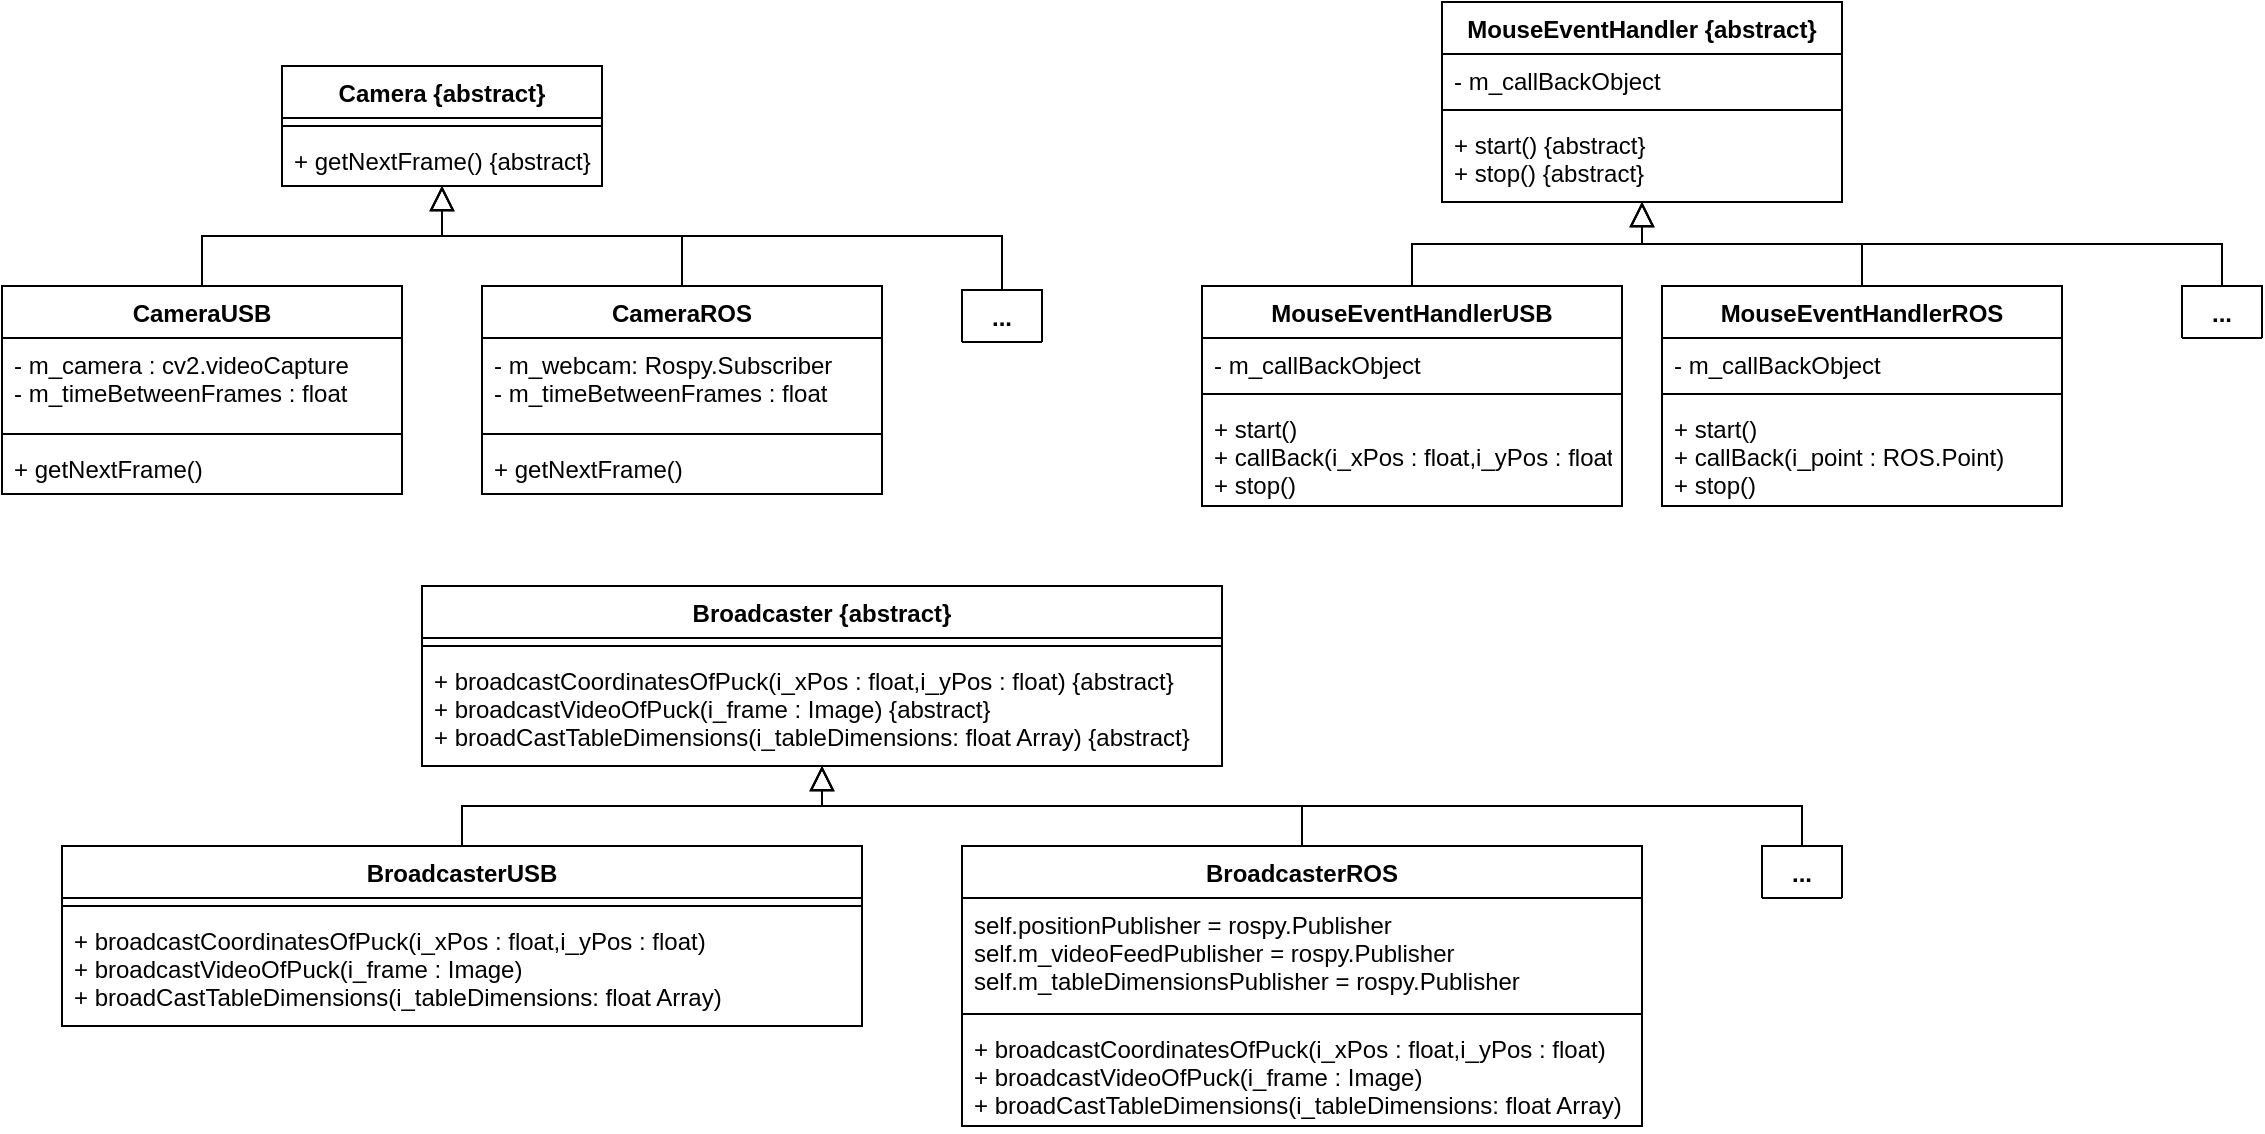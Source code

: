 <mxfile version="12.6.5" type="device"><diagram id="C5RBs43oDa-KdzZeNtuy" name="Page-1"><mxGraphModel dx="1038" dy="607" grid="1" gridSize="10" guides="1" tooltips="1" connect="1" arrows="1" fold="1" page="1" pageScale="1" pageWidth="827" pageHeight="1169" math="0" shadow="0"><root><mxCell id="WIyWlLk6GJQsqaUBKTNV-0"/><mxCell id="WIyWlLk6GJQsqaUBKTNV-1" parent="WIyWlLk6GJQsqaUBKTNV-0"/><mxCell id="ECAxJpWKm75R5p4ILyRv-1" value="Camera {abstract}" style="swimlane;fontStyle=1;align=center;verticalAlign=top;childLayout=stackLayout;horizontal=1;startSize=26;horizontalStack=0;resizeParent=1;resizeParentMax=0;resizeLast=0;collapsible=1;marginBottom=0;" vertex="1" parent="WIyWlLk6GJQsqaUBKTNV-1"><mxGeometry x="160" y="80" width="160" height="60" as="geometry"/></mxCell><mxCell id="ECAxJpWKm75R5p4ILyRv-3" value="" style="line;strokeWidth=1;fillColor=none;align=left;verticalAlign=middle;spacingTop=-1;spacingLeft=3;spacingRight=3;rotatable=0;labelPosition=right;points=[];portConstraint=eastwest;" vertex="1" parent="ECAxJpWKm75R5p4ILyRv-1"><mxGeometry y="26" width="160" height="8" as="geometry"/></mxCell><mxCell id="ECAxJpWKm75R5p4ILyRv-4" value="+ getNextFrame() {abstract}" style="text;strokeColor=none;fillColor=none;align=left;verticalAlign=top;spacingLeft=4;spacingRight=4;overflow=hidden;rotatable=0;points=[[0,0.5],[1,0.5]];portConstraint=eastwest;" vertex="1" parent="ECAxJpWKm75R5p4ILyRv-1"><mxGeometry y="34" width="160" height="26" as="geometry"/></mxCell><mxCell id="ECAxJpWKm75R5p4ILyRv-18" style="edgeStyle=orthogonalEdgeStyle;rounded=0;orthogonalLoop=1;jettySize=auto;html=1;endArrow=block;endFill=0;endSize=10;" edge="1" parent="WIyWlLk6GJQsqaUBKTNV-1" source="ECAxJpWKm75R5p4ILyRv-10" target="ECAxJpWKm75R5p4ILyRv-1"><mxGeometry relative="1" as="geometry"/></mxCell><mxCell id="ECAxJpWKm75R5p4ILyRv-10" value="CameraUSB" style="swimlane;fontStyle=1;align=center;verticalAlign=top;childLayout=stackLayout;horizontal=1;startSize=26;horizontalStack=0;resizeParent=1;resizeParentMax=0;resizeLast=0;collapsible=1;marginBottom=0;" vertex="1" parent="WIyWlLk6GJQsqaUBKTNV-1"><mxGeometry x="20" y="190" width="200" height="104" as="geometry"/></mxCell><mxCell id="ECAxJpWKm75R5p4ILyRv-11" value="- m_camera : cv2.videoCapture&#10;- m_timeBetweenFrames : float" style="text;strokeColor=none;fillColor=none;align=left;verticalAlign=top;spacingLeft=4;spacingRight=4;overflow=hidden;rotatable=0;points=[[0,0.5],[1,0.5]];portConstraint=eastwest;" vertex="1" parent="ECAxJpWKm75R5p4ILyRv-10"><mxGeometry y="26" width="200" height="44" as="geometry"/></mxCell><mxCell id="ECAxJpWKm75R5p4ILyRv-12" value="" style="line;strokeWidth=1;fillColor=none;align=left;verticalAlign=middle;spacingTop=-1;spacingLeft=3;spacingRight=3;rotatable=0;labelPosition=right;points=[];portConstraint=eastwest;" vertex="1" parent="ECAxJpWKm75R5p4ILyRv-10"><mxGeometry y="70" width="200" height="8" as="geometry"/></mxCell><mxCell id="ECAxJpWKm75R5p4ILyRv-13" value="+ getNextFrame() " style="text;strokeColor=none;fillColor=none;align=left;verticalAlign=top;spacingLeft=4;spacingRight=4;overflow=hidden;rotatable=0;points=[[0,0.5],[1,0.5]];portConstraint=eastwest;" vertex="1" parent="ECAxJpWKm75R5p4ILyRv-10"><mxGeometry y="78" width="200" height="26" as="geometry"/></mxCell><mxCell id="ECAxJpWKm75R5p4ILyRv-19" style="edgeStyle=orthogonalEdgeStyle;rounded=0;orthogonalLoop=1;jettySize=auto;html=1;endArrow=block;endFill=0;strokeColor=#000000;endSize=10;" edge="1" parent="WIyWlLk6GJQsqaUBKTNV-1" source="ECAxJpWKm75R5p4ILyRv-14" target="ECAxJpWKm75R5p4ILyRv-1"><mxGeometry relative="1" as="geometry"/></mxCell><mxCell id="ECAxJpWKm75R5p4ILyRv-14" value="CameraROS" style="swimlane;fontStyle=1;align=center;verticalAlign=top;childLayout=stackLayout;horizontal=1;startSize=26;horizontalStack=0;resizeParent=1;resizeParentMax=0;resizeLast=0;collapsible=1;marginBottom=0;" vertex="1" parent="WIyWlLk6GJQsqaUBKTNV-1"><mxGeometry x="260" y="190" width="200" height="104" as="geometry"/></mxCell><mxCell id="ECAxJpWKm75R5p4ILyRv-15" value="- m_webcam: Rospy.Subscriber&#10;- m_timeBetweenFrames : float" style="text;strokeColor=none;fillColor=none;align=left;verticalAlign=top;spacingLeft=4;spacingRight=4;overflow=hidden;rotatable=0;points=[[0,0.5],[1,0.5]];portConstraint=eastwest;" vertex="1" parent="ECAxJpWKm75R5p4ILyRv-14"><mxGeometry y="26" width="200" height="44" as="geometry"/></mxCell><mxCell id="ECAxJpWKm75R5p4ILyRv-16" value="" style="line;strokeWidth=1;fillColor=none;align=left;verticalAlign=middle;spacingTop=-1;spacingLeft=3;spacingRight=3;rotatable=0;labelPosition=right;points=[];portConstraint=eastwest;" vertex="1" parent="ECAxJpWKm75R5p4ILyRv-14"><mxGeometry y="70" width="200" height="8" as="geometry"/></mxCell><mxCell id="ECAxJpWKm75R5p4ILyRv-17" value="+ getNextFrame() " style="text;strokeColor=none;fillColor=none;align=left;verticalAlign=top;spacingLeft=4;spacingRight=4;overflow=hidden;rotatable=0;points=[[0,0.5],[1,0.5]];portConstraint=eastwest;" vertex="1" parent="ECAxJpWKm75R5p4ILyRv-14"><mxGeometry y="78" width="200" height="26" as="geometry"/></mxCell><mxCell id="ECAxJpWKm75R5p4ILyRv-26" value="Broadcaster {abstract}" style="swimlane;fontStyle=1;align=center;verticalAlign=top;childLayout=stackLayout;horizontal=1;startSize=26;horizontalStack=0;resizeParent=1;resizeParentMax=0;resizeLast=0;collapsible=1;marginBottom=0;" vertex="1" parent="WIyWlLk6GJQsqaUBKTNV-1"><mxGeometry x="230" y="340" width="400" height="90" as="geometry"/></mxCell><mxCell id="ECAxJpWKm75R5p4ILyRv-27" value="" style="line;strokeWidth=1;fillColor=none;align=left;verticalAlign=middle;spacingTop=-1;spacingLeft=3;spacingRight=3;rotatable=0;labelPosition=right;points=[];portConstraint=eastwest;" vertex="1" parent="ECAxJpWKm75R5p4ILyRv-26"><mxGeometry y="26" width="400" height="8" as="geometry"/></mxCell><mxCell id="ECAxJpWKm75R5p4ILyRv-28" value="+ broadcastCoordinatesOfPuck(i_xPos : float,i_yPos : float) {abstract}&#10;+ broadcastVideoOfPuck(i_frame : Image) {abstract}&#10;+ broadCastTableDimensions(i_tableDimensions: float Array) {abstract}" style="text;strokeColor=none;fillColor=none;align=left;verticalAlign=top;spacingLeft=4;spacingRight=4;overflow=hidden;rotatable=0;points=[[0,0.5],[1,0.5]];portConstraint=eastwest;" vertex="1" parent="ECAxJpWKm75R5p4ILyRv-26"><mxGeometry y="34" width="400" height="56" as="geometry"/></mxCell><mxCell id="ECAxJpWKm75R5p4ILyRv-65" style="edgeStyle=orthogonalEdgeStyle;rounded=0;orthogonalLoop=1;jettySize=auto;html=1;endArrow=block;endFill=0;endSize=10;strokeColor=#000000;" edge="1" parent="WIyWlLk6GJQsqaUBKTNV-1" source="ECAxJpWKm75R5p4ILyRv-52" target="ECAxJpWKm75R5p4ILyRv-26"><mxGeometry relative="1" as="geometry"/></mxCell><mxCell id="ECAxJpWKm75R5p4ILyRv-52" value="BroadcasterUSB" style="swimlane;fontStyle=1;align=center;verticalAlign=top;childLayout=stackLayout;horizontal=1;startSize=26;horizontalStack=0;resizeParent=1;resizeParentMax=0;resizeLast=0;collapsible=1;marginBottom=0;" vertex="1" parent="WIyWlLk6GJQsqaUBKTNV-1"><mxGeometry x="50" y="470" width="400" height="90" as="geometry"/></mxCell><mxCell id="ECAxJpWKm75R5p4ILyRv-53" value="" style="line;strokeWidth=1;fillColor=none;align=left;verticalAlign=middle;spacingTop=-1;spacingLeft=3;spacingRight=3;rotatable=0;labelPosition=right;points=[];portConstraint=eastwest;" vertex="1" parent="ECAxJpWKm75R5p4ILyRv-52"><mxGeometry y="26" width="400" height="8" as="geometry"/></mxCell><mxCell id="ECAxJpWKm75R5p4ILyRv-54" value="+ broadcastCoordinatesOfPuck(i_xPos : float,i_yPos : float) &#10;+ broadcastVideoOfPuck(i_frame : Image) &#10;+ broadCastTableDimensions(i_tableDimensions: float Array) " style="text;strokeColor=none;fillColor=none;align=left;verticalAlign=top;spacingLeft=4;spacingRight=4;overflow=hidden;rotatable=0;points=[[0,0.5],[1,0.5]];portConstraint=eastwest;" vertex="1" parent="ECAxJpWKm75R5p4ILyRv-52"><mxGeometry y="34" width="400" height="56" as="geometry"/></mxCell><mxCell id="ECAxJpWKm75R5p4ILyRv-66" style="edgeStyle=orthogonalEdgeStyle;rounded=0;orthogonalLoop=1;jettySize=auto;html=1;endArrow=block;endFill=0;endSize=10;strokeColor=#000000;" edge="1" parent="WIyWlLk6GJQsqaUBKTNV-1" source="ECAxJpWKm75R5p4ILyRv-61" target="ECAxJpWKm75R5p4ILyRv-26"><mxGeometry relative="1" as="geometry"/></mxCell><mxCell id="ECAxJpWKm75R5p4ILyRv-61" value="BroadcasterROS" style="swimlane;fontStyle=1;align=center;verticalAlign=top;childLayout=stackLayout;horizontal=1;startSize=26;horizontalStack=0;resizeParent=1;resizeParentMax=0;resizeLast=0;collapsible=1;marginBottom=0;" vertex="1" parent="WIyWlLk6GJQsqaUBKTNV-1"><mxGeometry x="500" y="470" width="340" height="140" as="geometry"/></mxCell><mxCell id="ECAxJpWKm75R5p4ILyRv-62" value="self.positionPublisher = rospy.Publisher&#10;self.m_videoFeedPublisher = rospy.Publisher&#10;self.m_tableDimensionsPublisher = rospy.Publisher" style="text;strokeColor=none;fillColor=none;align=left;verticalAlign=top;spacingLeft=4;spacingRight=4;overflow=hidden;rotatable=0;points=[[0,0.5],[1,0.5]];portConstraint=eastwest;" vertex="1" parent="ECAxJpWKm75R5p4ILyRv-61"><mxGeometry y="26" width="340" height="54" as="geometry"/></mxCell><mxCell id="ECAxJpWKm75R5p4ILyRv-63" value="" style="line;strokeWidth=1;fillColor=none;align=left;verticalAlign=middle;spacingTop=-1;spacingLeft=3;spacingRight=3;rotatable=0;labelPosition=right;points=[];portConstraint=eastwest;" vertex="1" parent="ECAxJpWKm75R5p4ILyRv-61"><mxGeometry y="80" width="340" height="8" as="geometry"/></mxCell><mxCell id="ECAxJpWKm75R5p4ILyRv-64" value="+ broadcastCoordinatesOfPuck(i_xPos : float,i_yPos : float) &#10;+ broadcastVideoOfPuck(i_frame : Image) &#10;+ broadCastTableDimensions(i_tableDimensions: float Array) " style="text;strokeColor=none;fillColor=none;align=left;verticalAlign=top;spacingLeft=4;spacingRight=4;overflow=hidden;rotatable=0;points=[[0,0.5],[1,0.5]];portConstraint=eastwest;" vertex="1" parent="ECAxJpWKm75R5p4ILyRv-61"><mxGeometry y="88" width="340" height="52" as="geometry"/></mxCell><mxCell id="ECAxJpWKm75R5p4ILyRv-67" value="MouseEventHandler {abstract}" style="swimlane;fontStyle=1;align=center;verticalAlign=top;childLayout=stackLayout;horizontal=1;startSize=26;horizontalStack=0;resizeParent=1;resizeParentMax=0;resizeLast=0;collapsible=1;marginBottom=0;" vertex="1" parent="WIyWlLk6GJQsqaUBKTNV-1"><mxGeometry x="740" y="48" width="200" height="100" as="geometry"/></mxCell><mxCell id="ECAxJpWKm75R5p4ILyRv-68" value="- m_callBackObject" style="text;strokeColor=none;fillColor=none;align=left;verticalAlign=top;spacingLeft=4;spacingRight=4;overflow=hidden;rotatable=0;points=[[0,0.5],[1,0.5]];portConstraint=eastwest;" vertex="1" parent="ECAxJpWKm75R5p4ILyRv-67"><mxGeometry y="26" width="200" height="24" as="geometry"/></mxCell><mxCell id="ECAxJpWKm75R5p4ILyRv-69" value="" style="line;strokeWidth=1;fillColor=none;align=left;verticalAlign=middle;spacingTop=-1;spacingLeft=3;spacingRight=3;rotatable=0;labelPosition=right;points=[];portConstraint=eastwest;" vertex="1" parent="ECAxJpWKm75R5p4ILyRv-67"><mxGeometry y="50" width="200" height="8" as="geometry"/></mxCell><mxCell id="ECAxJpWKm75R5p4ILyRv-70" value="+ start() {abstract}&#10;+ stop() {abstract}" style="text;strokeColor=none;fillColor=none;align=left;verticalAlign=top;spacingLeft=4;spacingRight=4;overflow=hidden;rotatable=0;points=[[0,0.5],[1,0.5]];portConstraint=eastwest;" vertex="1" parent="ECAxJpWKm75R5p4ILyRv-67"><mxGeometry y="58" width="200" height="42" as="geometry"/></mxCell><mxCell id="ECAxJpWKm75R5p4ILyRv-79" style="edgeStyle=orthogonalEdgeStyle;rounded=0;orthogonalLoop=1;jettySize=auto;html=1;endArrow=block;endFill=0;endSize=10;strokeColor=#000000;" edge="1" parent="WIyWlLk6GJQsqaUBKTNV-1" source="ECAxJpWKm75R5p4ILyRv-71" target="ECAxJpWKm75R5p4ILyRv-67"><mxGeometry relative="1" as="geometry"/></mxCell><mxCell id="ECAxJpWKm75R5p4ILyRv-71" value="MouseEventHandlerUSB" style="swimlane;fontStyle=1;align=center;verticalAlign=top;childLayout=stackLayout;horizontal=1;startSize=26;horizontalStack=0;resizeParent=1;resizeParentMax=0;resizeLast=0;collapsible=1;marginBottom=0;" vertex="1" parent="WIyWlLk6GJQsqaUBKTNV-1"><mxGeometry x="620" y="190" width="210" height="110" as="geometry"/></mxCell><mxCell id="ECAxJpWKm75R5p4ILyRv-72" value="- m_callBackObject" style="text;strokeColor=none;fillColor=none;align=left;verticalAlign=top;spacingLeft=4;spacingRight=4;overflow=hidden;rotatable=0;points=[[0,0.5],[1,0.5]];portConstraint=eastwest;" vertex="1" parent="ECAxJpWKm75R5p4ILyRv-71"><mxGeometry y="26" width="210" height="24" as="geometry"/></mxCell><mxCell id="ECAxJpWKm75R5p4ILyRv-73" value="" style="line;strokeWidth=1;fillColor=none;align=left;verticalAlign=middle;spacingTop=-1;spacingLeft=3;spacingRight=3;rotatable=0;labelPosition=right;points=[];portConstraint=eastwest;" vertex="1" parent="ECAxJpWKm75R5p4ILyRv-71"><mxGeometry y="50" width="210" height="8" as="geometry"/></mxCell><mxCell id="ECAxJpWKm75R5p4ILyRv-74" value="+ start()&#10;+ callBack(i_xPos : float,i_yPos : float) &#10;+ stop() " style="text;strokeColor=none;fillColor=none;align=left;verticalAlign=top;spacingLeft=4;spacingRight=4;overflow=hidden;rotatable=0;points=[[0,0.5],[1,0.5]];portConstraint=eastwest;" vertex="1" parent="ECAxJpWKm75R5p4ILyRv-71"><mxGeometry y="58" width="210" height="52" as="geometry"/></mxCell><mxCell id="ECAxJpWKm75R5p4ILyRv-80" style="edgeStyle=orthogonalEdgeStyle;rounded=0;orthogonalLoop=1;jettySize=auto;html=1;endArrow=block;endFill=0;endSize=10;strokeColor=#000000;" edge="1" parent="WIyWlLk6GJQsqaUBKTNV-1" source="ECAxJpWKm75R5p4ILyRv-75" target="ECAxJpWKm75R5p4ILyRv-67"><mxGeometry relative="1" as="geometry"/></mxCell><mxCell id="ECAxJpWKm75R5p4ILyRv-75" value="MouseEventHandlerROS" style="swimlane;fontStyle=1;align=center;verticalAlign=top;childLayout=stackLayout;horizontal=1;startSize=26;horizontalStack=0;resizeParent=1;resizeParentMax=0;resizeLast=0;collapsible=1;marginBottom=0;" vertex="1" parent="WIyWlLk6GJQsqaUBKTNV-1"><mxGeometry x="850" y="190" width="200" height="110" as="geometry"/></mxCell><mxCell id="ECAxJpWKm75R5p4ILyRv-76" value="- m_callBackObject" style="text;strokeColor=none;fillColor=none;align=left;verticalAlign=top;spacingLeft=4;spacingRight=4;overflow=hidden;rotatable=0;points=[[0,0.5],[1,0.5]];portConstraint=eastwest;" vertex="1" parent="ECAxJpWKm75R5p4ILyRv-75"><mxGeometry y="26" width="200" height="24" as="geometry"/></mxCell><mxCell id="ECAxJpWKm75R5p4ILyRv-77" value="" style="line;strokeWidth=1;fillColor=none;align=left;verticalAlign=middle;spacingTop=-1;spacingLeft=3;spacingRight=3;rotatable=0;labelPosition=right;points=[];portConstraint=eastwest;" vertex="1" parent="ECAxJpWKm75R5p4ILyRv-75"><mxGeometry y="50" width="200" height="8" as="geometry"/></mxCell><mxCell id="ECAxJpWKm75R5p4ILyRv-78" value="+ start()&#10;+ callBack(i_point : ROS.Point)  &#10;+ stop() " style="text;strokeColor=none;fillColor=none;align=left;verticalAlign=top;spacingLeft=4;spacingRight=4;overflow=hidden;rotatable=0;points=[[0,0.5],[1,0.5]];portConstraint=eastwest;" vertex="1" parent="ECAxJpWKm75R5p4ILyRv-75"><mxGeometry y="58" width="200" height="52" as="geometry"/></mxCell><mxCell id="ECAxJpWKm75R5p4ILyRv-95" style="edgeStyle=orthogonalEdgeStyle;rounded=0;orthogonalLoop=1;jettySize=auto;html=1;endArrow=block;endFill=0;endSize=10;strokeColor=#000000;exitX=0.5;exitY=0;exitDx=0;exitDy=0;" edge="1" parent="WIyWlLk6GJQsqaUBKTNV-1" source="ECAxJpWKm75R5p4ILyRv-88"><mxGeometry relative="1" as="geometry"><mxPoint x="520" y="187" as="sourcePoint"/><mxPoint x="240" y="140" as="targetPoint"/><Array as="points"><mxPoint x="520" y="165"/><mxPoint x="240" y="165"/></Array></mxGeometry></mxCell><mxCell id="ECAxJpWKm75R5p4ILyRv-88" value="..." style="swimlane;fontStyle=1;align=center;verticalAlign=top;childLayout=stackLayout;horizontal=1;startSize=26;horizontalStack=0;resizeParent=1;resizeParentMax=0;resizeLast=0;collapsible=1;marginBottom=0;" vertex="1" collapsed="1" parent="WIyWlLk6GJQsqaUBKTNV-1"><mxGeometry x="500" y="192" width="40" height="26" as="geometry"><mxRectangle x="410" y="36" width="200" height="104" as="alternateBounds"/></mxGeometry></mxCell><mxCell id="ECAxJpWKm75R5p4ILyRv-89" value="- m_webcam: Rospy.Subscriber&#10;- m_timeBetweenFrames : float" style="text;strokeColor=none;fillColor=none;align=left;verticalAlign=top;spacingLeft=4;spacingRight=4;overflow=hidden;rotatable=0;points=[[0,0.5],[1,0.5]];portConstraint=eastwest;" vertex="1" parent="ECAxJpWKm75R5p4ILyRv-88"><mxGeometry y="26" width="40" height="44" as="geometry"/></mxCell><mxCell id="ECAxJpWKm75R5p4ILyRv-90" value="" style="line;strokeWidth=1;fillColor=none;align=left;verticalAlign=middle;spacingTop=-1;spacingLeft=3;spacingRight=3;rotatable=0;labelPosition=right;points=[];portConstraint=eastwest;" vertex="1" parent="ECAxJpWKm75R5p4ILyRv-88"><mxGeometry y="70" width="40" height="8" as="geometry"/></mxCell><mxCell id="ECAxJpWKm75R5p4ILyRv-91" value="+ getNextFrame() " style="text;strokeColor=none;fillColor=none;align=left;verticalAlign=top;spacingLeft=4;spacingRight=4;overflow=hidden;rotatable=0;points=[[0,0.5],[1,0.5]];portConstraint=eastwest;" vertex="1" parent="ECAxJpWKm75R5p4ILyRv-88"><mxGeometry y="78" width="40" height="26" as="geometry"/></mxCell><mxCell id="ECAxJpWKm75R5p4ILyRv-100" style="edgeStyle=orthogonalEdgeStyle;rounded=0;orthogonalLoop=1;jettySize=auto;html=1;endArrow=block;endFill=0;endSize=10;strokeColor=#000000;exitX=0.5;exitY=0;exitDx=0;exitDy=0;" edge="1" parent="WIyWlLk6GJQsqaUBKTNV-1" source="ECAxJpWKm75R5p4ILyRv-96" target="ECAxJpWKm75R5p4ILyRv-67"><mxGeometry relative="1" as="geometry"><mxPoint x="1160" y="98" as="targetPoint"/></mxGeometry></mxCell><mxCell id="ECAxJpWKm75R5p4ILyRv-96" value="..." style="swimlane;fontStyle=1;align=center;verticalAlign=top;childLayout=stackLayout;horizontal=1;startSize=26;horizontalStack=0;resizeParent=1;resizeParentMax=0;resizeLast=0;collapsible=1;marginBottom=0;" vertex="1" collapsed="1" parent="WIyWlLk6GJQsqaUBKTNV-1"><mxGeometry x="1110" y="190" width="40" height="26" as="geometry"><mxRectangle x="410" y="36" width="200" height="104" as="alternateBounds"/></mxGeometry></mxCell><mxCell id="ECAxJpWKm75R5p4ILyRv-97" value="- m_webcam: Rospy.Subscriber&#10;- m_timeBetweenFrames : float" style="text;strokeColor=none;fillColor=none;align=left;verticalAlign=top;spacingLeft=4;spacingRight=4;overflow=hidden;rotatable=0;points=[[0,0.5],[1,0.5]];portConstraint=eastwest;" vertex="1" parent="ECAxJpWKm75R5p4ILyRv-96"><mxGeometry y="26" width="40" height="44" as="geometry"/></mxCell><mxCell id="ECAxJpWKm75R5p4ILyRv-98" value="" style="line;strokeWidth=1;fillColor=none;align=left;verticalAlign=middle;spacingTop=-1;spacingLeft=3;spacingRight=3;rotatable=0;labelPosition=right;points=[];portConstraint=eastwest;" vertex="1" parent="ECAxJpWKm75R5p4ILyRv-96"><mxGeometry y="70" width="40" height="8" as="geometry"/></mxCell><mxCell id="ECAxJpWKm75R5p4ILyRv-99" value="+ getNextFrame() " style="text;strokeColor=none;fillColor=none;align=left;verticalAlign=top;spacingLeft=4;spacingRight=4;overflow=hidden;rotatable=0;points=[[0,0.5],[1,0.5]];portConstraint=eastwest;" vertex="1" parent="ECAxJpWKm75R5p4ILyRv-96"><mxGeometry y="78" width="40" height="26" as="geometry"/></mxCell><mxCell id="ECAxJpWKm75R5p4ILyRv-105" style="edgeStyle=orthogonalEdgeStyle;rounded=0;orthogonalLoop=1;jettySize=auto;html=1;endArrow=block;endFill=0;endSize=10;strokeColor=#000000;exitX=0.5;exitY=0;exitDx=0;exitDy=0;" edge="1" parent="WIyWlLk6GJQsqaUBKTNV-1" source="ECAxJpWKm75R5p4ILyRv-101" target="ECAxJpWKm75R5p4ILyRv-26"><mxGeometry relative="1" as="geometry"/></mxCell><mxCell id="ECAxJpWKm75R5p4ILyRv-101" value="..." style="swimlane;fontStyle=1;align=center;verticalAlign=top;childLayout=stackLayout;horizontal=1;startSize=26;horizontalStack=0;resizeParent=1;resizeParentMax=0;resizeLast=0;collapsible=1;marginBottom=0;" vertex="1" collapsed="1" parent="WIyWlLk6GJQsqaUBKTNV-1"><mxGeometry x="900" y="470" width="40" height="26" as="geometry"><mxRectangle x="410" y="36" width="200" height="104" as="alternateBounds"/></mxGeometry></mxCell><mxCell id="ECAxJpWKm75R5p4ILyRv-102" value="- m_webcam: Rospy.Subscriber&#10;- m_timeBetweenFrames : float" style="text;strokeColor=none;fillColor=none;align=left;verticalAlign=top;spacingLeft=4;spacingRight=4;overflow=hidden;rotatable=0;points=[[0,0.5],[1,0.5]];portConstraint=eastwest;" vertex="1" parent="ECAxJpWKm75R5p4ILyRv-101"><mxGeometry y="26" width="40" height="44" as="geometry"/></mxCell><mxCell id="ECAxJpWKm75R5p4ILyRv-103" value="" style="line;strokeWidth=1;fillColor=none;align=left;verticalAlign=middle;spacingTop=-1;spacingLeft=3;spacingRight=3;rotatable=0;labelPosition=right;points=[];portConstraint=eastwest;" vertex="1" parent="ECAxJpWKm75R5p4ILyRv-101"><mxGeometry y="70" width="40" height="8" as="geometry"/></mxCell><mxCell id="ECAxJpWKm75R5p4ILyRv-104" value="+ getNextFrame() " style="text;strokeColor=none;fillColor=none;align=left;verticalAlign=top;spacingLeft=4;spacingRight=4;overflow=hidden;rotatable=0;points=[[0,0.5],[1,0.5]];portConstraint=eastwest;" vertex="1" parent="ECAxJpWKm75R5p4ILyRv-101"><mxGeometry y="78" width="40" height="26" as="geometry"/></mxCell></root></mxGraphModel></diagram></mxfile>
